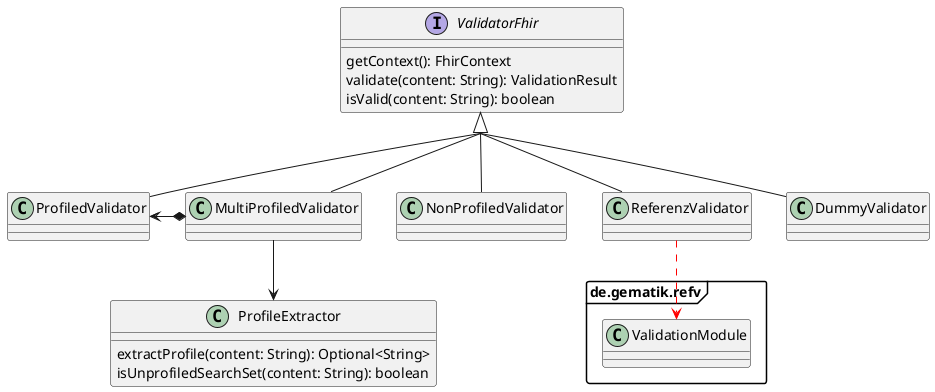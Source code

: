 @startuml

skinparam groupInheritance 2
skinparam packageStyle Frame
set namespaceSeparator none

interface ValidatorFhir {
    getContext(): FhirContext
    validate(content: String): ValidationResult
    isValid(content: String): boolean
}


class ProfiledValidator implements ValidatorFhir
class MultiProfiledValidator implements ValidatorFhir
class NonProfiledValidator implements ValidatorFhir
class ReferenzValidator implements ValidatorFhir
class DummyValidator implements ValidatorFhir

package de.gematik.refv {
    class ValidationModule
}

class ProfileExtractor {
    extractProfile(content: String): Optional<String>
    isUnprofiledSearchSet(content: String): boolean
}


MultiProfiledValidator *-left-> ProfiledValidator
MultiProfiledValidator -down-> ProfileExtractor
ReferenzValidator -[#red,dashed]down-> ValidationModule

@enduml
